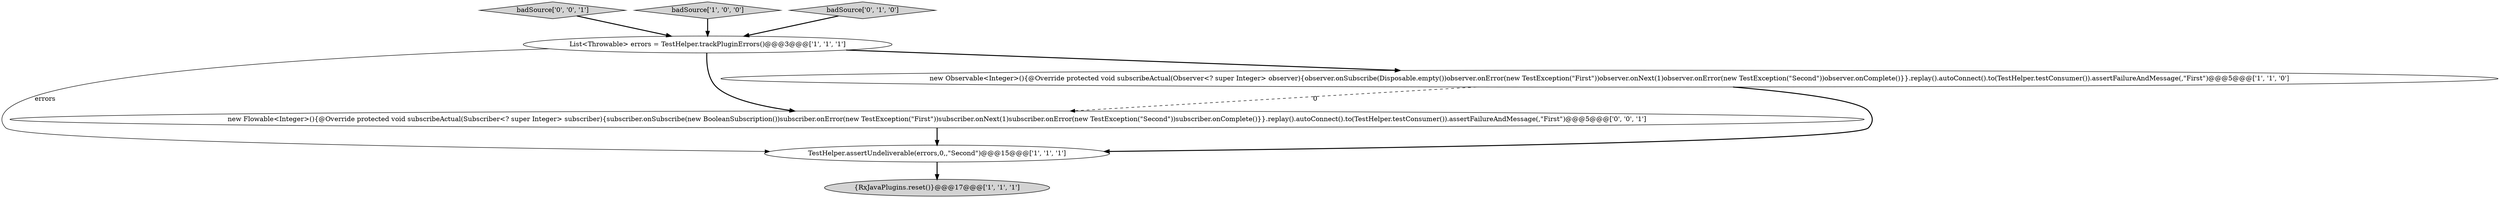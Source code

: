 digraph {
6 [style = filled, label = "new Flowable<Integer>(){@Override protected void subscribeActual(Subscriber<? super Integer> subscriber){subscriber.onSubscribe(new BooleanSubscription())subscriber.onError(new TestException(\"First\"))subscriber.onNext(1)subscriber.onError(new TestException(\"Second\"))subscriber.onComplete()}}.replay().autoConnect().to(TestHelper.testConsumer()).assertFailureAndMessage(,\"First\")@@@5@@@['0', '0', '1']", fillcolor = white, shape = ellipse image = "AAA0AAABBB3BBB"];
3 [style = filled, label = "TestHelper.assertUndeliverable(errors,0,,\"Second\")@@@15@@@['1', '1', '1']", fillcolor = white, shape = ellipse image = "AAA0AAABBB1BBB"];
7 [style = filled, label = "badSource['0', '0', '1']", fillcolor = lightgray, shape = diamond image = "AAA0AAABBB3BBB"];
0 [style = filled, label = "new Observable<Integer>(){@Override protected void subscribeActual(Observer<? super Integer> observer){observer.onSubscribe(Disposable.empty())observer.onError(new TestException(\"First\"))observer.onNext(1)observer.onError(new TestException(\"Second\"))observer.onComplete()}}.replay().autoConnect().to(TestHelper.testConsumer()).assertFailureAndMessage(,\"First\")@@@5@@@['1', '1', '0']", fillcolor = white, shape = ellipse image = "AAA0AAABBB1BBB"];
4 [style = filled, label = "List<Throwable> errors = TestHelper.trackPluginErrors()@@@3@@@['1', '1', '1']", fillcolor = white, shape = ellipse image = "AAA0AAABBB1BBB"];
2 [style = filled, label = "{RxJavaPlugins.reset()}@@@17@@@['1', '1', '1']", fillcolor = lightgray, shape = ellipse image = "AAA0AAABBB1BBB"];
1 [style = filled, label = "badSource['1', '0', '0']", fillcolor = lightgray, shape = diamond image = "AAA0AAABBB1BBB"];
5 [style = filled, label = "badSource['0', '1', '0']", fillcolor = lightgray, shape = diamond image = "AAA0AAABBB2BBB"];
4->6 [style = bold, label=""];
5->4 [style = bold, label=""];
0->3 [style = bold, label=""];
7->4 [style = bold, label=""];
4->3 [style = solid, label="errors"];
6->3 [style = bold, label=""];
3->2 [style = bold, label=""];
4->0 [style = bold, label=""];
1->4 [style = bold, label=""];
0->6 [style = dashed, label="0"];
}
